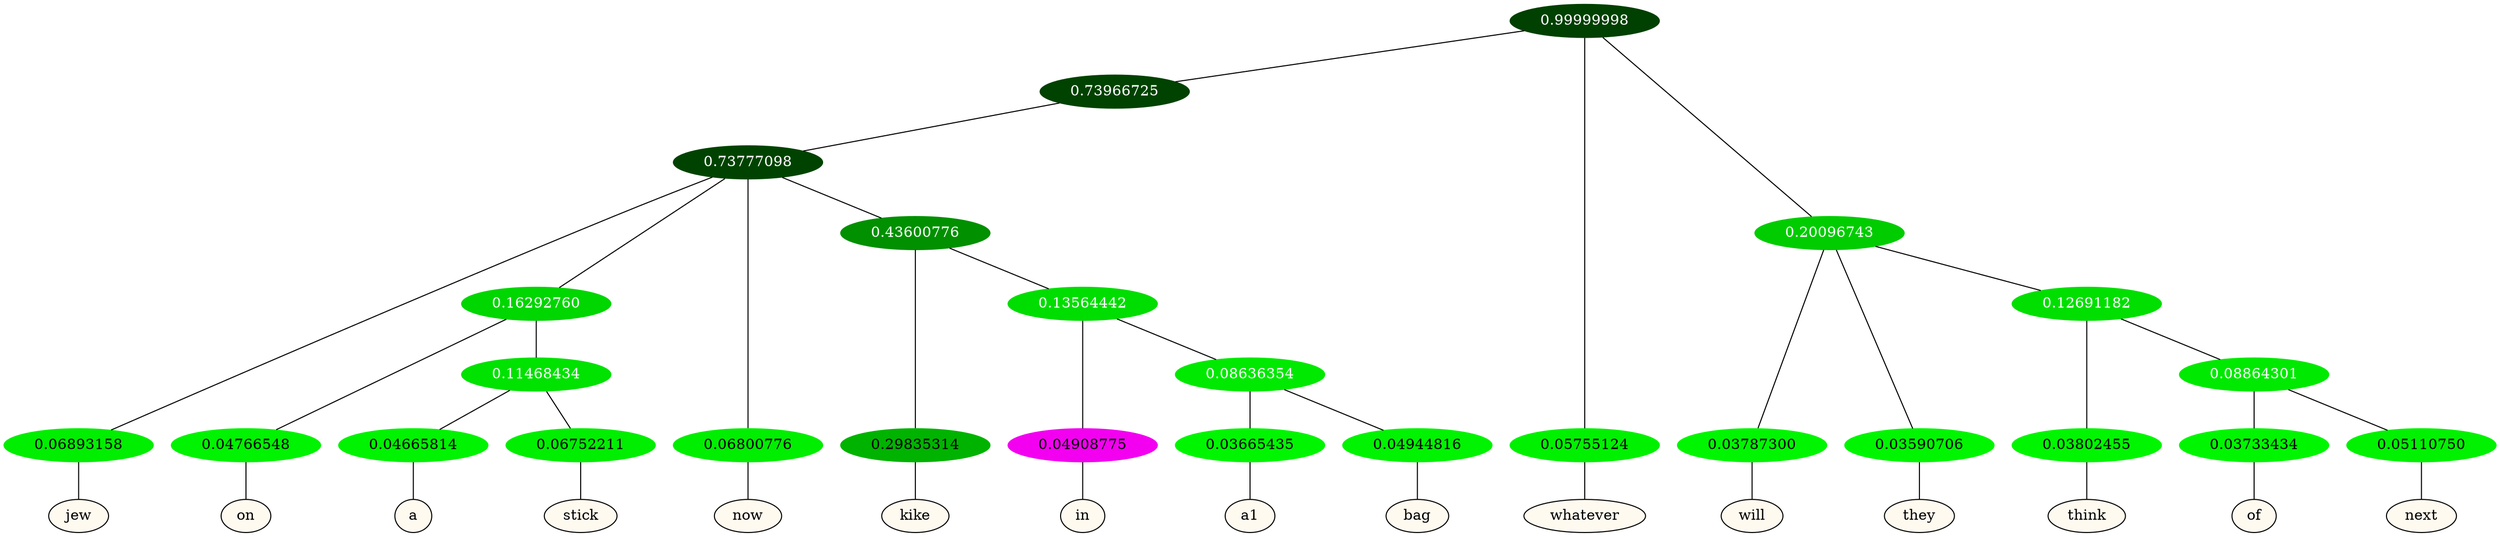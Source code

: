 graph {
	node [format=png height=0.15 nodesep=0.001 ordering=out overlap=prism overlap_scaling=0.01 ranksep=0.001 ratio=0.2 style=filled width=0.15]
	{
		rank=same
		a_w_8 [label=jew color=black fillcolor=floralwhite style="filled,solid"]
		a_w_14 [label=on color=black fillcolor=floralwhite style="filled,solid"]
		a_w_20 [label=a color=black fillcolor=floralwhite style="filled,solid"]
		a_w_21 [label=stick color=black fillcolor=floralwhite style="filled,solid"]
		a_w_10 [label=now color=black fillcolor=floralwhite style="filled,solid"]
		a_w_16 [label=kike color=black fillcolor=floralwhite style="filled,solid"]
		a_w_22 [label=in color=black fillcolor=floralwhite style="filled,solid"]
		a_w_24 [label=a1 color=black fillcolor=floralwhite style="filled,solid"]
		a_w_25 [label=bag color=black fillcolor=floralwhite style="filled,solid"]
		a_w_2 [label=whatever color=black fillcolor=floralwhite style="filled,solid"]
		a_w_5 [label=will color=black fillcolor=floralwhite style="filled,solid"]
		a_w_6 [label=they color=black fillcolor=floralwhite style="filled,solid"]
		a_w_12 [label=think color=black fillcolor=floralwhite style="filled,solid"]
		a_w_18 [label=of color=black fillcolor=floralwhite style="filled,solid"]
		a_w_19 [label=next color=black fillcolor=floralwhite style="filled,solid"]
	}
	a_n_8 -- a_w_8
	a_n_14 -- a_w_14
	a_n_20 -- a_w_20
	a_n_21 -- a_w_21
	a_n_10 -- a_w_10
	a_n_16 -- a_w_16
	a_n_22 -- a_w_22
	a_n_24 -- a_w_24
	a_n_25 -- a_w_25
	a_n_2 -- a_w_2
	a_n_5 -- a_w_5
	a_n_6 -- a_w_6
	a_n_12 -- a_w_12
	a_n_18 -- a_w_18
	a_n_19 -- a_w_19
	{
		rank=same
		a_n_8 [label=0.06893158 color="0.334 1.000 0.931" fontcolor=black]
		a_n_14 [label=0.04766548 color="0.334 1.000 0.952" fontcolor=black]
		a_n_20 [label=0.04665814 color="0.334 1.000 0.953" fontcolor=black]
		a_n_21 [label=0.06752211 color="0.334 1.000 0.932" fontcolor=black]
		a_n_10 [label=0.06800776 color="0.334 1.000 0.932" fontcolor=black]
		a_n_16 [label=0.29835314 color="0.334 1.000 0.702" fontcolor=black]
		a_n_22 [label=0.04908775 color="0.835 1.000 0.951" fontcolor=black]
		a_n_24 [label=0.03665435 color="0.334 1.000 0.963" fontcolor=black]
		a_n_25 [label=0.04944816 color="0.334 1.000 0.951" fontcolor=black]
		a_n_2 [label=0.05755124 color="0.334 1.000 0.942" fontcolor=black]
		a_n_5 [label=0.03787300 color="0.334 1.000 0.962" fontcolor=black]
		a_n_6 [label=0.03590706 color="0.334 1.000 0.964" fontcolor=black]
		a_n_12 [label=0.03802455 color="0.334 1.000 0.962" fontcolor=black]
		a_n_18 [label=0.03733434 color="0.334 1.000 0.963" fontcolor=black]
		a_n_19 [label=0.05110750 color="0.334 1.000 0.949" fontcolor=black]
	}
	a_n_0 [label=0.99999998 color="0.334 1.000 0.250" fontcolor=grey99]
	a_n_1 [label=0.73966725 color="0.334 1.000 0.260" fontcolor=grey99]
	a_n_0 -- a_n_1
	a_n_0 -- a_n_2
	a_n_3 [label=0.20096743 color="0.334 1.000 0.799" fontcolor=grey99]
	a_n_0 -- a_n_3
	a_n_4 [label=0.73777098 color="0.334 1.000 0.262" fontcolor=grey99]
	a_n_1 -- a_n_4
	a_n_3 -- a_n_5
	a_n_3 -- a_n_6
	a_n_7 [label=0.12691182 color="0.334 1.000 0.873" fontcolor=grey99]
	a_n_3 -- a_n_7
	a_n_4 -- a_n_8
	a_n_9 [label=0.16292760 color="0.334 1.000 0.837" fontcolor=grey99]
	a_n_4 -- a_n_9
	a_n_4 -- a_n_10
	a_n_11 [label=0.43600776 color="0.334 1.000 0.564" fontcolor=grey99]
	a_n_4 -- a_n_11
	a_n_7 -- a_n_12
	a_n_13 [label=0.08864301 color="0.334 1.000 0.911" fontcolor=grey99]
	a_n_7 -- a_n_13
	a_n_9 -- a_n_14
	a_n_15 [label=0.11468434 color="0.334 1.000 0.885" fontcolor=grey99]
	a_n_9 -- a_n_15
	a_n_11 -- a_n_16
	a_n_17 [label=0.13564442 color="0.334 1.000 0.864" fontcolor=grey99]
	a_n_11 -- a_n_17
	a_n_13 -- a_n_18
	a_n_13 -- a_n_19
	a_n_15 -- a_n_20
	a_n_15 -- a_n_21
	a_n_17 -- a_n_22
	a_n_23 [label=0.08636354 color="0.334 1.000 0.914" fontcolor=grey99]
	a_n_17 -- a_n_23
	a_n_23 -- a_n_24
	a_n_23 -- a_n_25
}
